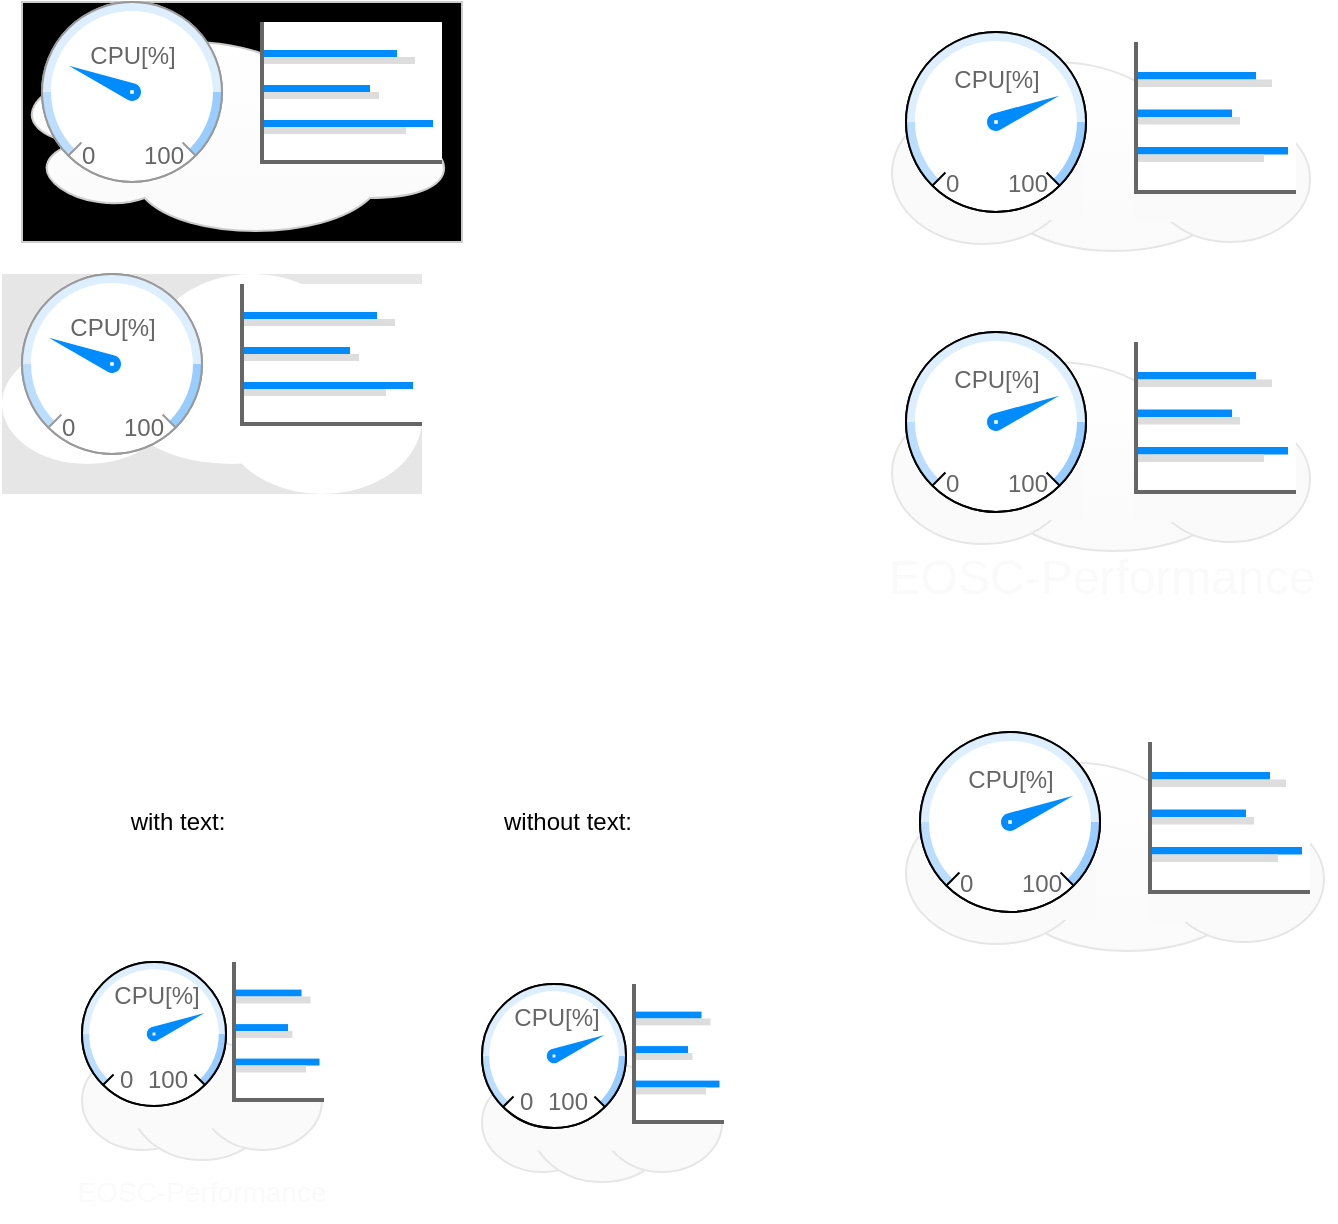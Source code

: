 <mxfile version="14.9.5" type="device" pages="2"><diagram id="reSha1ddzhmWSGtHJL6i" name="Page-1"><mxGraphModel dx="1801" dy="929" grid="1" gridSize="10" guides="1" tooltips="1" connect="1" arrows="1" fold="1" page="1" pageScale="1" pageWidth="827" pageHeight="1169" math="0" shadow="0"><root><mxCell id="0"/><mxCell id="1" parent="0"/><mxCell id="kNCqH7e87wJ5A8197vVU-36" value="" style="rounded=0;whiteSpace=wrap;html=1;strokeColor=none;fillColor=none;" parent="1" vertex="1"><mxGeometry x="480" y="370" width="220" height="120" as="geometry"/></mxCell><mxCell id="kNCqH7e87wJ5A8197vVU-39" value="" style="ellipse;shape=cloud;whiteSpace=wrap;html=1;fillColor=#FFFFFF;gradientColor=#FAFAFA;strokeColor=#E6E6E6;" parent="1" vertex="1"><mxGeometry x="480" y="380" width="210" height="110" as="geometry"/></mxCell><mxCell id="kNCqH7e87wJ5A8197vVU-34" value="" style="ellipse;whiteSpace=wrap;html=1;fillColor=#FFFFFF;gradientColor=none;strokeColor=none;" parent="1" vertex="1"><mxGeometry x="50" y="420" width="60" height="60" as="geometry"/></mxCell><mxCell id="kNCqH7e87wJ5A8197vVU-10" value="" style="rounded=0;whiteSpace=wrap;html=1;strokeColor=#CCCCCC;fillColor=#000000;" parent="1" vertex="1"><mxGeometry x="50" y="360" width="220" height="120" as="geometry"/></mxCell><mxCell id="kNCqH7e87wJ5A8197vVU-2" value="" style="ellipse;shape=cloud;whiteSpace=wrap;html=1;fillColor=#FFFFFF;strokeColor=#CCCCCC;gradientColor=#FAFAFA;" parent="1" vertex="1"><mxGeometry x="40" y="370" width="230" height="110" as="geometry"/></mxCell><mxCell id="kNCqH7e87wJ5A8197vVU-3" value="" style="verticalLabelPosition=bottom;shadow=0;dashed=0;align=center;html=1;verticalAlign=top;strokeWidth=1;shape=mxgraph.mockup.graphics.gauge;fillColor=#ffffff;strokeColor=#999999;gaugePos=25;scaleColors=#bbddff,#ddeeff,#99ccff;gaugeLabels=,,;needleColor=#008cff;" parent="1" vertex="1"><mxGeometry x="60" y="360" width="90" height="90" as="geometry"/></mxCell><mxCell id="kNCqH7e87wJ5A8197vVU-4" value="CPU[%]" style="strokeWidth=1;shadow=0;dashed=0;align=center;html=1;shape=mxgraph.mockup.graphics.anchor;fontColor=#666666;" parent="kNCqH7e87wJ5A8197vVU-3" vertex="1"><mxGeometry x="22.5" y="18" width="45" height="18" as="geometry"/></mxCell><mxCell id="kNCqH7e87wJ5A8197vVU-5" value="0" style="strokeWidth=1;shadow=0;dashed=0;align=center;html=1;shape=mxgraph.mockup.graphics.anchor;align=left;fontColor=#666666;" parent="kNCqH7e87wJ5A8197vVU-3" vertex="1"><mxGeometry x="18" y="67.5" width="45" height="18" as="geometry"/></mxCell><mxCell id="kNCqH7e87wJ5A8197vVU-6" value="100" style="strokeWidth=1;shadow=0;dashed=0;align=center;html=1;shape=mxgraph.mockup.graphics.anchor;align=right;fontColor=#666666;" parent="kNCqH7e87wJ5A8197vVU-3" vertex="1"><mxGeometry x="27" y="67.5" width="45" height="18" as="geometry"/></mxCell><mxCell id="kNCqH7e87wJ5A8197vVU-8" value="" style="verticalLabelPosition=bottom;shadow=0;dashed=0;align=center;html=1;verticalAlign=top;strokeWidth=1;shape=mxgraph.mockup.graphics.barChart;strokeColor=none;strokeColor2=none;strokeColor3=#666666;fillColor2=#008cff;fillColor3=#dddddd;" parent="1" vertex="1"><mxGeometry x="170" y="370" width="90" height="70" as="geometry"/></mxCell><mxCell id="kNCqH7e87wJ5A8197vVU-21" value="" style="group;fillColor=#E6E6E6;" parent="1" vertex="1" connectable="0"><mxGeometry x="40" y="496" width="210" height="110" as="geometry"/></mxCell><mxCell id="kNCqH7e87wJ5A8197vVU-15" value="" style="ellipse;whiteSpace=wrap;html=1;fillColor=#FFFFFF;strokeColor=none;" parent="kNCqH7e87wJ5A8197vVU-21" vertex="1"><mxGeometry x="15" y="15" width="85" height="60" as="geometry"/></mxCell><mxCell id="kNCqH7e87wJ5A8197vVU-16" value="" style="ellipse;whiteSpace=wrap;html=1;fillColor=#FFFFFF;strokeColor=none;" parent="kNCqH7e87wJ5A8197vVU-21" vertex="1"><mxGeometry y="35" width="85" height="60" as="geometry"/></mxCell><mxCell id="kNCqH7e87wJ5A8197vVU-18" value="" style="ellipse;whiteSpace=wrap;html=1;fillColor=#FFFFFF;strokeColor=none;" parent="kNCqH7e87wJ5A8197vVU-21" vertex="1"><mxGeometry x="60" y="35" width="110" height="60" as="geometry"/></mxCell><mxCell id="kNCqH7e87wJ5A8197vVU-19" value="" style="ellipse;whiteSpace=wrap;html=1;fillColor=#FFFFFF;strokeColor=none;" parent="kNCqH7e87wJ5A8197vVU-21" vertex="1"><mxGeometry x="110" y="35" width="100" height="75" as="geometry"/></mxCell><mxCell id="kNCqH7e87wJ5A8197vVU-20" value="" style="ellipse;whiteSpace=wrap;html=1;fillColor=#FFFFFF;strokeColor=none;" parent="kNCqH7e87wJ5A8197vVU-21" vertex="1"><mxGeometry x="75" width="100" height="75" as="geometry"/></mxCell><mxCell id="kNCqH7e87wJ5A8197vVU-22" value="" style="verticalLabelPosition=bottom;shadow=0;dashed=0;align=center;html=1;verticalAlign=top;strokeWidth=1;shape=mxgraph.mockup.graphics.gauge;fillColor=#ffffff;strokeColor=#999999;gaugePos=25;scaleColors=#bbddff,#ddeeff,#99ccff;gaugeLabels=,,;needleColor=#008cff;" parent="kNCqH7e87wJ5A8197vVU-21" vertex="1"><mxGeometry x="10" width="90" height="90" as="geometry"/></mxCell><mxCell id="kNCqH7e87wJ5A8197vVU-23" value="CPU[%]" style="strokeWidth=1;shadow=0;dashed=0;align=center;html=1;shape=mxgraph.mockup.graphics.anchor;fontColor=#666666;" parent="kNCqH7e87wJ5A8197vVU-22" vertex="1"><mxGeometry x="22.5" y="18" width="45" height="18" as="geometry"/></mxCell><mxCell id="kNCqH7e87wJ5A8197vVU-24" value="0" style="strokeWidth=1;shadow=0;dashed=0;align=center;html=1;shape=mxgraph.mockup.graphics.anchor;align=left;fontColor=#666666;" parent="kNCqH7e87wJ5A8197vVU-22" vertex="1"><mxGeometry x="18" y="67.5" width="45" height="18" as="geometry"/></mxCell><mxCell id="kNCqH7e87wJ5A8197vVU-25" value="100" style="strokeWidth=1;shadow=0;dashed=0;align=center;html=1;shape=mxgraph.mockup.graphics.anchor;align=right;fontColor=#666666;" parent="kNCqH7e87wJ5A8197vVU-22" vertex="1"><mxGeometry x="27" y="67.5" width="45" height="18" as="geometry"/></mxCell><mxCell id="kNCqH7e87wJ5A8197vVU-26" value="" style="verticalLabelPosition=bottom;shadow=0;dashed=0;align=center;html=1;verticalAlign=top;strokeWidth=1;shape=mxgraph.mockup.graphics.barChart;strokeColor=none;strokeColor2=none;strokeColor3=#666666;fillColor2=#008cff;fillColor3=#dddddd;" parent="kNCqH7e87wJ5A8197vVU-21" vertex="1"><mxGeometry x="120" y="5" width="90" height="70" as="geometry"/></mxCell><mxCell id="kNCqH7e87wJ5A8197vVU-37" value="" style="ellipse;whiteSpace=wrap;html=1;gradientColor=none;fillColor=#FAFAFA;strokeColor=#E6E6E6;" parent="1" vertex="1"><mxGeometry x="485" y="410" width="91" height="71" as="geometry"/></mxCell><mxCell id="kNCqH7e87wJ5A8197vVU-38" value="" style="ellipse;whiteSpace=wrap;html=1;gradientColor=none;fillColor=#FAFAFA;strokeColor=#E6E6E6;" parent="1" vertex="1"><mxGeometry x="614" y="417" width="80" height="63" as="geometry"/></mxCell><mxCell id="kNCqH7e87wJ5A8197vVU-44" value="" style="verticalLabelPosition=bottom;shadow=0;dashed=0;align=center;html=1;verticalAlign=top;strokeWidth=1;shape=mxgraph.mockup.graphics.barChart;strokeColor=none;strokeColor2=none;strokeColor3=#666666;fillColor2=#008cff;fillColor3=#dddddd;" parent="1" vertex="1"><mxGeometry x="607" y="380" width="80" height="75" as="geometry"/></mxCell><mxCell id="kNCqH7e87wJ5A8197vVU-45" value="" style="rounded=0;whiteSpace=wrap;html=1;shadow=0;sketch=0;fillColor=#FAFAFA;gradientColor=none;strokeColor=none;" parent="1" vertex="1"><mxGeometry x="606" y="456" width="30" height="14" as="geometry"/></mxCell><mxCell id="kNCqH7e87wJ5A8197vVU-46" value="" style="rounded=0;whiteSpace=wrap;html=1;shadow=0;sketch=0;fillColor=#FAFAFA;gradientColor=none;strokeColor=none;" parent="1" vertex="1"><mxGeometry x="550" y="440" width="30" height="29" as="geometry"/></mxCell><mxCell id="kNCqH7e87wJ5A8197vVU-40" value="" style="verticalLabelPosition=bottom;shadow=0;dashed=0;align=center;html=1;verticalAlign=top;strokeWidth=1;shape=mxgraph.mockup.graphics.gauge;fillColor=#ffffff;gaugePos=25;scaleColors=#99ccff,#ddeeff,#bbddff;gaugeLabels=,,;needleColor=#008cff;sketch=0;flipH=1;" parent="1" vertex="1"><mxGeometry x="492" y="375" width="90" height="90" as="geometry"/></mxCell><mxCell id="kNCqH7e87wJ5A8197vVU-41" value="CPU[%]" style="strokeWidth=1;shadow=0;dashed=0;align=center;html=1;shape=mxgraph.mockup.graphics.anchor;fontColor=#666666;" parent="1" vertex="1"><mxGeometry x="514.5" y="390" width="45" height="18" as="geometry"/></mxCell><mxCell id="kNCqH7e87wJ5A8197vVU-42" value="0" style="strokeWidth=1;shadow=0;dashed=0;align=center;html=1;shape=mxgraph.mockup.graphics.anchor;align=left;fontColor=#666666;" parent="1" vertex="1"><mxGeometry x="510" y="441.5" width="45" height="18" as="geometry"/></mxCell><mxCell id="kNCqH7e87wJ5A8197vVU-43" value="100" style="strokeWidth=1;shadow=0;dashed=0;align=center;html=1;shape=mxgraph.mockup.graphics.anchor;align=right;fontColor=#666666;" parent="1" vertex="1"><mxGeometry x="519" y="441.5" width="45" height="18" as="geometry"/></mxCell><mxCell id="kNCqH7e87wJ5A8197vVU-47" value="" style="rounded=0;whiteSpace=wrap;html=1;strokeColor=none;fillColor=none;" parent="1" vertex="1"><mxGeometry x="480" y="520" width="220" height="145" as="geometry"/></mxCell><mxCell id="kNCqH7e87wJ5A8197vVU-48" value="" style="ellipse;shape=cloud;whiteSpace=wrap;html=1;fillColor=#FFFFFF;gradientColor=#FAFAFA;strokeColor=#E6E6E6;" parent="1" vertex="1"><mxGeometry x="480" y="530" width="210" height="110" as="geometry"/></mxCell><mxCell id="kNCqH7e87wJ5A8197vVU-49" value="" style="ellipse;whiteSpace=wrap;html=1;gradientColor=none;fillColor=#FAFAFA;strokeColor=#E6E6E6;" parent="1" vertex="1"><mxGeometry x="485" y="560" width="91" height="71" as="geometry"/></mxCell><mxCell id="kNCqH7e87wJ5A8197vVU-50" value="" style="ellipse;whiteSpace=wrap;html=1;gradientColor=none;fillColor=#FAFAFA;strokeColor=#E6E6E6;" parent="1" vertex="1"><mxGeometry x="614" y="567" width="80" height="63" as="geometry"/></mxCell><mxCell id="kNCqH7e87wJ5A8197vVU-51" value="" style="verticalLabelPosition=bottom;shadow=0;dashed=0;align=center;html=1;verticalAlign=top;strokeWidth=1;shape=mxgraph.mockup.graphics.barChart;strokeColor=none;strokeColor2=none;strokeColor3=#666666;fillColor2=#008cff;fillColor3=#dddddd;" parent="1" vertex="1"><mxGeometry x="607" y="530" width="80" height="75" as="geometry"/></mxCell><mxCell id="kNCqH7e87wJ5A8197vVU-52" value="" style="rounded=0;whiteSpace=wrap;html=1;shadow=0;sketch=0;fillColor=#FAFAFA;gradientColor=none;strokeColor=none;" parent="1" vertex="1"><mxGeometry x="606" y="606" width="30" height="14" as="geometry"/></mxCell><mxCell id="kNCqH7e87wJ5A8197vVU-53" value="" style="rounded=0;whiteSpace=wrap;html=1;shadow=0;sketch=0;fillColor=#FAFAFA;gradientColor=none;strokeColor=none;" parent="1" vertex="1"><mxGeometry x="550" y="590" width="30" height="29" as="geometry"/></mxCell><mxCell id="kNCqH7e87wJ5A8197vVU-54" value="" style="verticalLabelPosition=bottom;shadow=0;dashed=0;align=center;html=1;verticalAlign=top;strokeWidth=1;shape=mxgraph.mockup.graphics.gauge;fillColor=#ffffff;gaugePos=25;scaleColors=#99ccff,#ddeeff,#bbddff;gaugeLabels=,,;needleColor=#008cff;sketch=0;flipH=1;" parent="1" vertex="1"><mxGeometry x="492" y="525" width="90" height="90" as="geometry"/></mxCell><mxCell id="kNCqH7e87wJ5A8197vVU-55" value="CPU[%]" style="strokeWidth=1;shadow=0;dashed=0;align=center;html=1;shape=mxgraph.mockup.graphics.anchor;fontColor=#666666;" parent="1" vertex="1"><mxGeometry x="514.5" y="540" width="45" height="18" as="geometry"/></mxCell><mxCell id="kNCqH7e87wJ5A8197vVU-56" value="0" style="strokeWidth=1;shadow=0;dashed=0;align=center;html=1;shape=mxgraph.mockup.graphics.anchor;align=left;fontColor=#666666;" parent="1" vertex="1"><mxGeometry x="510" y="591.5" width="45" height="18" as="geometry"/></mxCell><mxCell id="kNCqH7e87wJ5A8197vVU-57" value="100" style="strokeWidth=1;shadow=0;dashed=0;align=center;html=1;shape=mxgraph.mockup.graphics.anchor;align=right;fontColor=#666666;" parent="1" vertex="1"><mxGeometry x="519" y="591.5" width="45" height="18" as="geometry"/></mxCell><mxCell id="kNCqH7e87wJ5A8197vVU-58" value="&lt;font style=&quot;font-size: 24px&quot; color=&quot;#FAFAFA&quot;&gt;EOSC-Performance&lt;/font&gt;" style="text;html=1;strokeColor=none;fillColor=none;align=center;verticalAlign=middle;whiteSpace=wrap;rounded=0;shadow=0;sketch=0;" parent="1" vertex="1"><mxGeometry x="480" y="638" width="220" height="20" as="geometry"/></mxCell><mxCell id="kNCqH7e87wJ5A8197vVU-59" value="" style="rounded=0;whiteSpace=wrap;html=1;strokeColor=none;fillColor=none;" parent="1" vertex="1"><mxGeometry x="467" y="720" width="240" height="120" as="geometry"/></mxCell><mxCell id="kNCqH7e87wJ5A8197vVU-60" value="" style="ellipse;shape=cloud;whiteSpace=wrap;html=1;fillColor=#FFFFFF;gradientColor=#FAFAFA;strokeColor=#E6E6E6;" parent="1" vertex="1"><mxGeometry x="487" y="730" width="210" height="110" as="geometry"/></mxCell><mxCell id="kNCqH7e87wJ5A8197vVU-61" value="" style="ellipse;whiteSpace=wrap;html=1;gradientColor=none;fillColor=#FAFAFA;strokeColor=#E6E6E6;" parent="1" vertex="1"><mxGeometry x="492" y="760" width="91" height="71" as="geometry"/></mxCell><mxCell id="kNCqH7e87wJ5A8197vVU-62" value="" style="ellipse;whiteSpace=wrap;html=1;gradientColor=none;fillColor=#FAFAFA;strokeColor=#E6E6E6;" parent="1" vertex="1"><mxGeometry x="621" y="767" width="80" height="63" as="geometry"/></mxCell><mxCell id="kNCqH7e87wJ5A8197vVU-63" value="" style="verticalLabelPosition=bottom;shadow=0;dashed=0;align=center;html=1;verticalAlign=top;strokeWidth=1;shape=mxgraph.mockup.graphics.barChart;strokeColor=none;strokeColor2=none;strokeColor3=#666666;fillColor2=#008cff;fillColor3=#dddddd;" parent="1" vertex="1"><mxGeometry x="614" y="730" width="80" height="75" as="geometry"/></mxCell><mxCell id="kNCqH7e87wJ5A8197vVU-64" value="" style="rounded=0;whiteSpace=wrap;html=1;shadow=0;sketch=0;fillColor=#FAFAFA;gradientColor=none;strokeColor=none;" parent="1" vertex="1"><mxGeometry x="613" y="806" width="30" height="14" as="geometry"/></mxCell><mxCell id="kNCqH7e87wJ5A8197vVU-65" value="" style="rounded=0;whiteSpace=wrap;html=1;shadow=0;sketch=0;fillColor=#FAFAFA;gradientColor=none;strokeColor=none;" parent="1" vertex="1"><mxGeometry x="557" y="790" width="30" height="29" as="geometry"/></mxCell><mxCell id="kNCqH7e87wJ5A8197vVU-66" value="" style="verticalLabelPosition=bottom;shadow=0;dashed=0;align=center;html=1;verticalAlign=top;strokeWidth=1;shape=mxgraph.mockup.graphics.gauge;fillColor=#ffffff;gaugePos=25;scaleColors=#99ccff,#ddeeff,#bbddff;gaugeLabels=,,;needleColor=#008cff;sketch=0;flipH=1;" parent="1" vertex="1"><mxGeometry x="499" y="725" width="90" height="90" as="geometry"/></mxCell><mxCell id="kNCqH7e87wJ5A8197vVU-67" value="CPU[%]" style="strokeWidth=1;shadow=0;dashed=0;align=center;html=1;shape=mxgraph.mockup.graphics.anchor;fontColor=#666666;" parent="1" vertex="1"><mxGeometry x="521.5" y="740" width="45" height="18" as="geometry"/></mxCell><mxCell id="kNCqH7e87wJ5A8197vVU-68" value="0" style="strokeWidth=1;shadow=0;dashed=0;align=center;html=1;shape=mxgraph.mockup.graphics.anchor;align=left;fontColor=#666666;" parent="1" vertex="1"><mxGeometry x="517" y="791.5" width="45" height="18" as="geometry"/></mxCell><mxCell id="kNCqH7e87wJ5A8197vVU-69" value="100" style="strokeWidth=1;shadow=0;dashed=0;align=center;html=1;shape=mxgraph.mockup.graphics.anchor;align=right;fontColor=#666666;" parent="1" vertex="1"><mxGeometry x="526" y="791.5" width="45" height="18" as="geometry"/></mxCell><mxCell id="kNCqH7e87wJ5A8197vVU-70" value="&lt;font style=&quot;font-size: 12px&quot; color=&quot;#FFFFFF&quot;&gt;EOSC-Performance&lt;/font&gt;" style="text;html=1;strokeColor=none;fillColor=none;align=center;verticalAlign=middle;whiteSpace=wrap;rounded=0;shadow=0;sketch=0;rotation=270;" parent="1" vertex="1"><mxGeometry x="423" y="770" width="110" height="20" as="geometry"/></mxCell><mxCell id="XmDabwoNboS31TLWidNm-28" value="&lt;font style=&quot;font-size: 14px&quot; color=&quot;#FAFAFA&quot;&gt;EOSC-Performance&lt;/font&gt;" style="text;html=1;strokeColor=none;fillColor=none;align=center;verticalAlign=top;whiteSpace=wrap;rounded=0;shadow=0;sketch=0;spacing=0;spacingTop=-3;" parent="1" vertex="1"><mxGeometry x="70" y="945" width="140" height="25" as="geometry"/></mxCell><mxCell id="XmDabwoNboS31TLWidNm-29" value="" style="rounded=0;whiteSpace=wrap;html=1;shadow=0;align=left;fillColor=none;strokeColor=none;" parent="1" vertex="1"><mxGeometry x="70" y="830" width="140" height="10" as="geometry"/></mxCell><mxCell id="XmDabwoNboS31TLWidNm-31" value="" style="rounded=0;whiteSpace=wrap;html=1;shadow=0;align=left;fillColor=none;strokeColor=none;direction=south;" parent="1" vertex="1"><mxGeometry x="70" y="830" width="10" height="140" as="geometry"/></mxCell><mxCell id="XmDabwoNboS31TLWidNm-21" value="" style="group;direction=west;flipV=1;" parent="1" vertex="1" connectable="0"><mxGeometry x="80" y="879" width="120" height="60" as="geometry"/></mxCell><mxCell id="XmDabwoNboS31TLWidNm-3" value="" style="ellipse;whiteSpace=wrap;html=1;gradientColor=none;fillColor=#FAFAFA;strokeColor=#E6E6E6;flipV=1;direction=west;" parent="XmDabwoNboS31TLWidNm-21" vertex="1"><mxGeometry y="5.5" width="60" height="49.5" as="geometry"/></mxCell><mxCell id="XmDabwoNboS31TLWidNm-4" value="" style="ellipse;whiteSpace=wrap;html=1;gradientColor=none;fillColor=#FAFAFA;strokeColor=#E6E6E6;flipV=1;direction=west;" parent="XmDabwoNboS31TLWidNm-21" vertex="1"><mxGeometry x="24.0" width="72.0" height="60" as="geometry"/></mxCell><mxCell id="XmDabwoNboS31TLWidNm-20" value="" style="ellipse;whiteSpace=wrap;html=1;gradientColor=none;fillColor=#FAFAFA;strokeColor=#E6E6E6;flipV=1;direction=west;" parent="XmDabwoNboS31TLWidNm-21" vertex="1"><mxGeometry x="60" y="5.5" width="60" height="49.5" as="geometry"/></mxCell><mxCell id="XmDabwoNboS31TLWidNm-7" value="" style="rounded=0;whiteSpace=wrap;html=1;shadow=0;sketch=0;fillColor=#FAFAFA;gradientColor=none;strokeColor=none;flipV=1;direction=west;" parent="XmDabwoNboS31TLWidNm-21" vertex="1"><mxGeometry x="19.8" y="8.25" width="80.4" height="36" as="geometry"/></mxCell><mxCell id="XmDabwoNboS31TLWidNm-24" value="" style="verticalLabelPosition=bottom;shadow=0;dashed=0;align=center;html=1;verticalAlign=top;strokeWidth=1;shape=mxgraph.mockup.graphics.gauge;fillColor=#ffffff;gaugePos=25;scaleColors=#99ccff,#ddeeff,#bbddff;gaugeLabels=,,;needleColor=#008cff;sketch=0;flipH=1;aspect=fixed;" parent="1" vertex="1"><mxGeometry x="80" y="840" width="72" height="72" as="geometry"/></mxCell><mxCell id="XmDabwoNboS31TLWidNm-25" value="CPU[%]" style="strokeWidth=1;shadow=0;dashed=0;align=center;html=1;shape=mxgraph.mockup.graphics.anchor;fontColor=#666666;" parent="1" vertex="1"><mxGeometry x="97" y="849.333" width="40" height="16" as="geometry"/></mxCell><mxCell id="XmDabwoNboS31TLWidNm-26" value="0" style="strokeWidth=1;shadow=0;dashed=0;align=center;html=1;shape=mxgraph.mockup.graphics.anchor;align=left;fontColor=#666666;" parent="1" vertex="1"><mxGeometry x="97" y="891.111" width="40" height="16" as="geometry"/></mxCell><mxCell id="XmDabwoNboS31TLWidNm-27" value="100" style="strokeWidth=1;shadow=0;dashed=0;align=center;html=1;shape=mxgraph.mockup.graphics.anchor;align=right;fontColor=#666666;" parent="1" vertex="1"><mxGeometry x="94" y="891.111" width="40" height="16" as="geometry"/></mxCell><mxCell id="XmDabwoNboS31TLWidNm-22" value="" style="verticalLabelPosition=bottom;shadow=0;dashed=0;align=center;html=1;verticalAlign=top;strokeWidth=1;shape=mxgraph.mockup.graphics.barChart;strokeColor=none;strokeColor2=none;strokeColor3=#666666;fillColor2=#008cff;fillColor3=#dddddd;" parent="1" vertex="1"><mxGeometry x="156" y="840" width="45" height="69" as="geometry"/></mxCell><mxCell id="XmDabwoNboS31TLWidNm-34" value="" style="rounded=0;whiteSpace=wrap;html=1;shadow=0;align=left;fillColor=none;strokeColor=none;direction=south;" parent="1" vertex="1"><mxGeometry x="200" y="830" width="10" height="140" as="geometry"/></mxCell><mxCell id="XmDabwoNboS31TLWidNm-36" value="" style="rounded=0;whiteSpace=wrap;html=1;shadow=0;align=left;fillColor=none;strokeColor=none;" parent="1" vertex="1"><mxGeometry x="275" y="835" width="130" height="20" as="geometry"/></mxCell><mxCell id="XmDabwoNboS31TLWidNm-37" value="" style="rounded=0;whiteSpace=wrap;html=1;shadow=0;align=left;fillColor=none;strokeColor=none;direction=south;" parent="1" vertex="1"><mxGeometry x="275" y="835" width="10" height="130" as="geometry"/></mxCell><mxCell id="XmDabwoNboS31TLWidNm-38" value="" style="group;direction=west;flipV=1;" parent="1" vertex="1" connectable="0"><mxGeometry x="280" y="890" width="120" height="60" as="geometry"/></mxCell><mxCell id="XmDabwoNboS31TLWidNm-39" value="" style="ellipse;whiteSpace=wrap;html=1;gradientColor=none;fillColor=#FAFAFA;strokeColor=#E6E6E6;flipV=1;direction=west;" parent="XmDabwoNboS31TLWidNm-38" vertex="1"><mxGeometry y="5.5" width="60" height="49.5" as="geometry"/></mxCell><mxCell id="XmDabwoNboS31TLWidNm-40" value="" style="ellipse;whiteSpace=wrap;html=1;gradientColor=none;fillColor=#FAFAFA;strokeColor=#E6E6E6;flipV=1;direction=west;" parent="XmDabwoNboS31TLWidNm-38" vertex="1"><mxGeometry x="24.0" width="72.0" height="60" as="geometry"/></mxCell><mxCell id="XmDabwoNboS31TLWidNm-41" value="" style="ellipse;whiteSpace=wrap;html=1;gradientColor=none;fillColor=#FAFAFA;strokeColor=#E6E6E6;flipV=1;direction=west;" parent="XmDabwoNboS31TLWidNm-38" vertex="1"><mxGeometry x="60" y="5.5" width="60" height="49.5" as="geometry"/></mxCell><mxCell id="XmDabwoNboS31TLWidNm-42" value="" style="rounded=0;whiteSpace=wrap;html=1;shadow=0;sketch=0;fillColor=#FAFAFA;gradientColor=none;strokeColor=none;flipV=1;direction=west;" parent="XmDabwoNboS31TLWidNm-38" vertex="1"><mxGeometry x="19.8" y="8.25" width="80.4" height="36" as="geometry"/></mxCell><mxCell id="XmDabwoNboS31TLWidNm-43" value="" style="verticalLabelPosition=bottom;shadow=0;dashed=0;align=center;html=1;verticalAlign=top;strokeWidth=1;shape=mxgraph.mockup.graphics.gauge;fillColor=#ffffff;gaugePos=25;scaleColors=#99ccff,#ddeeff,#bbddff;gaugeLabels=,,;needleColor=#008cff;sketch=0;flipH=1;aspect=fixed;" parent="1" vertex="1"><mxGeometry x="280" y="851" width="72" height="72" as="geometry"/></mxCell><mxCell id="XmDabwoNboS31TLWidNm-44" value="CPU[%]" style="strokeWidth=1;shadow=0;dashed=0;align=center;html=1;shape=mxgraph.mockup.graphics.anchor;fontColor=#666666;" parent="1" vertex="1"><mxGeometry x="297" y="860.333" width="40" height="16" as="geometry"/></mxCell><mxCell id="XmDabwoNboS31TLWidNm-45" value="0" style="strokeWidth=1;shadow=0;dashed=0;align=center;html=1;shape=mxgraph.mockup.graphics.anchor;align=left;fontColor=#666666;" parent="1" vertex="1"><mxGeometry x="297" y="902.111" width="40" height="16" as="geometry"/></mxCell><mxCell id="XmDabwoNboS31TLWidNm-46" value="100" style="strokeWidth=1;shadow=0;dashed=0;align=center;html=1;shape=mxgraph.mockup.graphics.anchor;align=right;fontColor=#666666;" parent="1" vertex="1"><mxGeometry x="294" y="902.111" width="40" height="16" as="geometry"/></mxCell><mxCell id="XmDabwoNboS31TLWidNm-47" value="" style="verticalLabelPosition=bottom;shadow=0;dashed=0;align=center;html=1;verticalAlign=top;strokeWidth=1;shape=mxgraph.mockup.graphics.barChart;strokeColor=none;strokeColor2=none;strokeColor3=#666666;fillColor2=#008cff;fillColor3=#dddddd;" parent="1" vertex="1"><mxGeometry x="356" y="851" width="45" height="69" as="geometry"/></mxCell><mxCell id="XmDabwoNboS31TLWidNm-48" value="" style="rounded=0;whiteSpace=wrap;html=1;shadow=0;align=left;fillColor=none;strokeColor=none;direction=south;" parent="1" vertex="1"><mxGeometry x="395" y="835" width="10" height="130" as="geometry"/></mxCell><mxCell id="XmDabwoNboS31TLWidNm-49" value="" style="rounded=0;whiteSpace=wrap;html=1;shadow=0;align=left;fillColor=none;strokeColor=none;" parent="1" vertex="1"><mxGeometry x="275" y="945" width="130" height="20" as="geometry"/></mxCell><mxCell id="ImCJAP07gOVWXt7q91yp-1" value="with text:" style="text;html=1;strokeColor=none;fillColor=none;align=center;verticalAlign=middle;whiteSpace=wrap;rounded=0;" vertex="1" parent="1"><mxGeometry x="80" y="760" width="96" height="20" as="geometry"/></mxCell><mxCell id="ImCJAP07gOVWXt7q91yp-2" value="without text:" style="text;html=1;strokeColor=none;fillColor=none;align=center;verticalAlign=middle;whiteSpace=wrap;rounded=0;" vertex="1" parent="1"><mxGeometry x="275" y="760" width="96" height="20" as="geometry"/></mxCell></root></mxGraphModel></diagram><diagram id="pwlGwRCcmShHVvEG4xwb" name="Page-2"><mxGraphModel dx="1801" dy="929" grid="1" gridSize="10" guides="1" tooltips="1" connect="1" arrows="1" fold="1" page="1" pageScale="1" pageWidth="850" pageHeight="1100" math="0" shadow="0"><root><mxCell id="A6-TUeIniLirPRO30uYx-0"/><mxCell id="A6-TUeIniLirPRO30uYx-1" parent="A6-TUeIniLirPRO30uYx-0"/><mxCell id="0lAJ6E-rGtKXzQ6dsFX5-0" value="" style="rounded=0;shadow=0;align=left;fillColor=none;strokeColor=none;" vertex="1" parent="A6-TUeIniLirPRO30uYx-1"><mxGeometry x="560" y="80" width="130" height="20" as="geometry"/></mxCell><mxCell id="0lAJ6E-rGtKXzQ6dsFX5-1" value="" style="rounded=0;shadow=0;align=left;fillColor=none;strokeColor=none;direction=south;" vertex="1" parent="A6-TUeIniLirPRO30uYx-1"><mxGeometry x="560" y="80" width="10" height="130" as="geometry"/></mxCell><mxCell id="0lAJ6E-rGtKXzQ6dsFX5-2" value="" style="group;direction=west;flipV=1;" vertex="1" connectable="0" parent="A6-TUeIniLirPRO30uYx-1"><mxGeometry x="565" y="135" width="120" height="60" as="geometry"/></mxCell><mxCell id="0lAJ6E-rGtKXzQ6dsFX5-3" value="" style="ellipse;gradientColor=none;fillColor=#FAFAFA;strokeColor=#E6E6E6;flipV=1;direction=west;" vertex="1" parent="0lAJ6E-rGtKXzQ6dsFX5-2"><mxGeometry y="5.5" width="60" height="49.5" as="geometry"/></mxCell><mxCell id="0lAJ6E-rGtKXzQ6dsFX5-4" value="" style="ellipse;gradientColor=none;fillColor=#FAFAFA;strokeColor=#E6E6E6;flipV=1;direction=west;" vertex="1" parent="0lAJ6E-rGtKXzQ6dsFX5-2"><mxGeometry x="24.0" width="72.0" height="60" as="geometry"/></mxCell><mxCell id="0lAJ6E-rGtKXzQ6dsFX5-5" value="" style="ellipse;gradientColor=none;fillColor=#FAFAFA;strokeColor=#E6E6E6;flipV=1;direction=west;" vertex="1" parent="0lAJ6E-rGtKXzQ6dsFX5-2"><mxGeometry x="60" y="5.5" width="60" height="49.5" as="geometry"/></mxCell><mxCell id="0lAJ6E-rGtKXzQ6dsFX5-6" value="" style="rounded=0;shadow=0;sketch=0;fillColor=#FAFAFA;gradientColor=none;strokeColor=none;flipV=1;direction=west;" vertex="1" parent="0lAJ6E-rGtKXzQ6dsFX5-2"><mxGeometry x="19.8" y="8.25" width="80.4" height="36" as="geometry"/></mxCell><mxCell id="0lAJ6E-rGtKXzQ6dsFX5-7" value="" style="verticalLabelPosition=bottom;shadow=0;dashed=0;align=center;verticalAlign=top;strokeWidth=1;shape=mxgraph.mockup.graphics.gauge;fillColor=#ffffff;gaugePos=25;scaleColors=#99ccff,#ddeeff,#bbddff;gaugeLabels=,,;needleColor=#008cff;sketch=0;flipH=1;aspect=fixed;" vertex="1" parent="A6-TUeIniLirPRO30uYx-1"><mxGeometry x="565" y="96" width="72" height="72" as="geometry"/></mxCell><mxCell id="0lAJ6E-rGtKXzQ6dsFX5-8" value="CPU[%]" style="strokeWidth=1;shadow=0;dashed=0;align=center;shape=mxgraph.mockup.graphics.anchor;fontColor=#666666;" vertex="1" parent="A6-TUeIniLirPRO30uYx-1"><mxGeometry x="582" y="105.333" width="40" height="16" as="geometry"/></mxCell><mxCell id="0lAJ6E-rGtKXzQ6dsFX5-9" value="0" style="strokeWidth=1;shadow=0;dashed=0;align=center;shape=mxgraph.mockup.graphics.anchor;align=left;fontColor=#666666;" vertex="1" parent="A6-TUeIniLirPRO30uYx-1"><mxGeometry x="582" y="147.111" width="40" height="16" as="geometry"/></mxCell><mxCell id="0lAJ6E-rGtKXzQ6dsFX5-10" value="100" style="strokeWidth=1;shadow=0;dashed=0;align=center;shape=mxgraph.mockup.graphics.anchor;align=right;fontColor=#666666;" vertex="1" parent="A6-TUeIniLirPRO30uYx-1"><mxGeometry x="579" y="147.111" width="40" height="16" as="geometry"/></mxCell><mxCell id="0lAJ6E-rGtKXzQ6dsFX5-11" value="" style="verticalLabelPosition=bottom;shadow=0;dashed=0;align=center;verticalAlign=top;strokeWidth=1;shape=mxgraph.mockup.graphics.barChart;strokeColor=none;strokeColor2=none;strokeColor3=#666666;fillColor2=#008cff;fillColor3=#dddddd;" vertex="1" parent="A6-TUeIniLirPRO30uYx-1"><mxGeometry x="641" y="96" width="45" height="69" as="geometry"/></mxCell><mxCell id="0lAJ6E-rGtKXzQ6dsFX5-12" value="" style="rounded=0;shadow=0;align=left;fillColor=none;strokeColor=none;direction=south;" vertex="1" parent="A6-TUeIniLirPRO30uYx-1"><mxGeometry x="680" y="80" width="10" height="130" as="geometry"/></mxCell><mxCell id="0lAJ6E-rGtKXzQ6dsFX5-13" value="" style="rounded=0;shadow=0;align=left;fillColor=none;strokeColor=none;" vertex="1" parent="A6-TUeIniLirPRO30uYx-1"><mxGeometry x="560" y="190" width="130" height="20" as="geometry"/></mxCell><mxCell id="8TZTTI0K-7aSJguEd8Tf-0" value="EOSC-Performance" style="text;strokeColor=none;fillColor=none;align=center;verticalAlign=top;rounded=0;shadow=0;sketch=0;spacing=0;spacingTop=-3;fontColor=#FFFFFF;fontSize=14;" vertex="1" parent="A6-TUeIniLirPRO30uYx-1"><mxGeometry x="100" y="177" width="140" height="25" as="geometry"/></mxCell><mxCell id="8TZTTI0K-7aSJguEd8Tf-1" value="" style="rounded=0;shadow=0;align=left;fillColor=none;strokeColor=none;" vertex="1" parent="A6-TUeIniLirPRO30uYx-1"><mxGeometry x="100" y="62" width="140" height="10" as="geometry"/></mxCell><mxCell id="8TZTTI0K-7aSJguEd8Tf-2" value="" style="rounded=0;shadow=0;align=left;fillColor=none;strokeColor=none;direction=south;" vertex="1" parent="A6-TUeIniLirPRO30uYx-1"><mxGeometry x="100" y="62" width="10" height="140" as="geometry"/></mxCell><mxCell id="8TZTTI0K-7aSJguEd8Tf-3" value="" style="group;direction=west;flipV=1;" vertex="1" connectable="0" parent="A6-TUeIniLirPRO30uYx-1"><mxGeometry x="110" y="111" width="120" height="60" as="geometry"/></mxCell><mxCell id="8TZTTI0K-7aSJguEd8Tf-4" value="" style="ellipse;gradientColor=none;fillColor=#FAFAFA;strokeColor=#E6E6E6;flipV=1;direction=west;" vertex="1" parent="8TZTTI0K-7aSJguEd8Tf-3"><mxGeometry y="5.5" width="60" height="49.5" as="geometry"/></mxCell><mxCell id="8TZTTI0K-7aSJguEd8Tf-5" value="" style="ellipse;gradientColor=none;fillColor=#FAFAFA;strokeColor=#E6E6E6;flipV=1;direction=west;" vertex="1" parent="8TZTTI0K-7aSJguEd8Tf-3"><mxGeometry x="24.0" width="72.0" height="60" as="geometry"/></mxCell><mxCell id="8TZTTI0K-7aSJguEd8Tf-6" value="" style="ellipse;gradientColor=none;fillColor=#FAFAFA;strokeColor=#E6E6E6;flipV=1;direction=west;" vertex="1" parent="8TZTTI0K-7aSJguEd8Tf-3"><mxGeometry x="60" y="5.5" width="60" height="49.5" as="geometry"/></mxCell><mxCell id="8TZTTI0K-7aSJguEd8Tf-7" value="" style="rounded=0;shadow=0;sketch=0;fillColor=#FAFAFA;gradientColor=none;strokeColor=none;flipV=1;direction=west;" vertex="1" parent="8TZTTI0K-7aSJguEd8Tf-3"><mxGeometry x="19.8" y="8.25" width="80.4" height="36" as="geometry"/></mxCell><mxCell id="8TZTTI0K-7aSJguEd8Tf-8" value="" style="verticalLabelPosition=bottom;shadow=0;dashed=0;align=center;verticalAlign=top;strokeWidth=1;shape=mxgraph.mockup.graphics.gauge;fillColor=#ffffff;gaugePos=25;scaleColors=#99ccff,#ddeeff,#bbddff;gaugeLabels=,,;needleColor=#008cff;sketch=0;flipH=1;aspect=fixed;" vertex="1" parent="A6-TUeIniLirPRO30uYx-1"><mxGeometry x="110" y="72" width="72" height="72" as="geometry"/></mxCell><mxCell id="8TZTTI0K-7aSJguEd8Tf-9" value="CPU[%]" style="strokeWidth=1;shadow=0;dashed=0;align=center;shape=mxgraph.mockup.graphics.anchor;fontColor=#666666;" vertex="1" parent="A6-TUeIniLirPRO30uYx-1"><mxGeometry x="127" y="81.333" width="40" height="16" as="geometry"/></mxCell><mxCell id="8TZTTI0K-7aSJguEd8Tf-10" value="0" style="strokeWidth=1;shadow=0;dashed=0;align=center;shape=mxgraph.mockup.graphics.anchor;align=left;fontColor=#666666;" vertex="1" parent="A6-TUeIniLirPRO30uYx-1"><mxGeometry x="127" y="123.111" width="40" height="16" as="geometry"/></mxCell><mxCell id="8TZTTI0K-7aSJguEd8Tf-11" value="100" style="strokeWidth=1;shadow=0;dashed=0;align=center;shape=mxgraph.mockup.graphics.anchor;align=right;fontColor=#666666;" vertex="1" parent="A6-TUeIniLirPRO30uYx-1"><mxGeometry x="124" y="123.111" width="40" height="16" as="geometry"/></mxCell><mxCell id="8TZTTI0K-7aSJguEd8Tf-12" value="" style="verticalLabelPosition=bottom;shadow=0;dashed=0;align=center;verticalAlign=top;strokeWidth=1;shape=mxgraph.mockup.graphics.barChart;strokeColor=none;strokeColor2=none;strokeColor3=#666666;fillColor2=#008cff;fillColor3=#dddddd;" vertex="1" parent="A6-TUeIniLirPRO30uYx-1"><mxGeometry x="186" y="72" width="45" height="69" as="geometry"/></mxCell><mxCell id="8TZTTI0K-7aSJguEd8Tf-13" value="" style="rounded=0;shadow=0;align=left;fillColor=none;strokeColor=none;direction=south;" vertex="1" parent="A6-TUeIniLirPRO30uYx-1"><mxGeometry x="230" y="62" width="10" height="140" as="geometry"/></mxCell></root></mxGraphModel></diagram></mxfile>